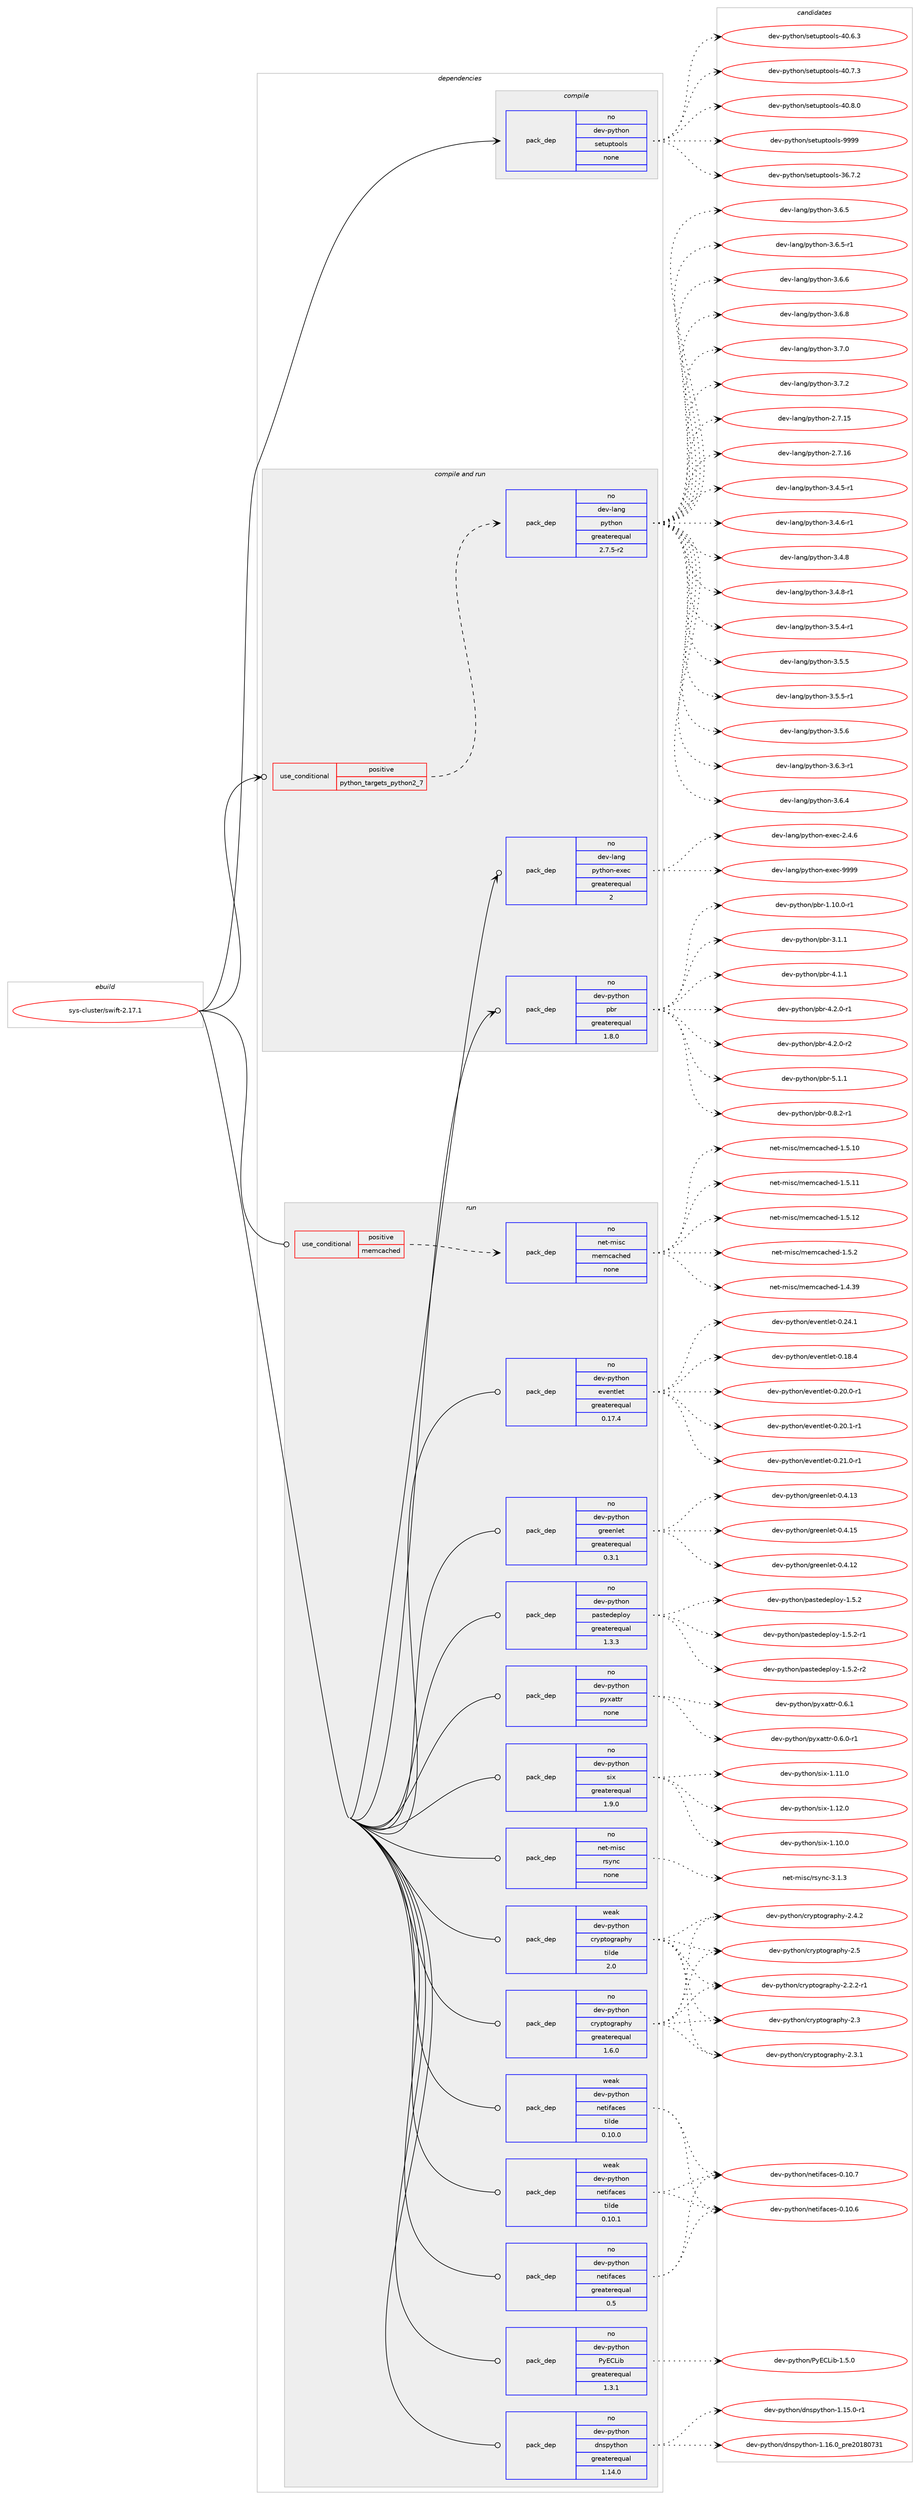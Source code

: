 digraph prolog {

# *************
# Graph options
# *************

newrank=true;
concentrate=true;
compound=true;
graph [rankdir=LR,fontname=Helvetica,fontsize=10,ranksep=1.5];#, ranksep=2.5, nodesep=0.2];
edge  [arrowhead=vee];
node  [fontname=Helvetica,fontsize=10];

# **********
# The ebuild
# **********

subgraph cluster_leftcol {
color=gray;
rank=same;
label=<<i>ebuild</i>>;
id [label="sys-cluster/swift-2.17.1", color=red, width=4, href="../sys-cluster/swift-2.17.1.svg"];
}

# ****************
# The dependencies
# ****************

subgraph cluster_midcol {
color=gray;
label=<<i>dependencies</i>>;
subgraph cluster_compile {
fillcolor="#eeeeee";
style=filled;
label=<<i>compile</i>>;
subgraph pack1238410 {
dependency1725906 [label=<<TABLE BORDER="0" CELLBORDER="1" CELLSPACING="0" CELLPADDING="4" WIDTH="220"><TR><TD ROWSPAN="6" CELLPADDING="30">pack_dep</TD></TR><TR><TD WIDTH="110">no</TD></TR><TR><TD>dev-python</TD></TR><TR><TD>setuptools</TD></TR><TR><TD>none</TD></TR><TR><TD></TD></TR></TABLE>>, shape=none, color=blue];
}
id:e -> dependency1725906:w [weight=20,style="solid",arrowhead="vee"];
}
subgraph cluster_compileandrun {
fillcolor="#eeeeee";
style=filled;
label=<<i>compile and run</i>>;
subgraph cond459217 {
dependency1725907 [label=<<TABLE BORDER="0" CELLBORDER="1" CELLSPACING="0" CELLPADDING="4"><TR><TD ROWSPAN="3" CELLPADDING="10">use_conditional</TD></TR><TR><TD>positive</TD></TR><TR><TD>python_targets_python2_7</TD></TR></TABLE>>, shape=none, color=red];
subgraph pack1238411 {
dependency1725908 [label=<<TABLE BORDER="0" CELLBORDER="1" CELLSPACING="0" CELLPADDING="4" WIDTH="220"><TR><TD ROWSPAN="6" CELLPADDING="30">pack_dep</TD></TR><TR><TD WIDTH="110">no</TD></TR><TR><TD>dev-lang</TD></TR><TR><TD>python</TD></TR><TR><TD>greaterequal</TD></TR><TR><TD>2.7.5-r2</TD></TR></TABLE>>, shape=none, color=blue];
}
dependency1725907:e -> dependency1725908:w [weight=20,style="dashed",arrowhead="vee"];
}
id:e -> dependency1725907:w [weight=20,style="solid",arrowhead="odotvee"];
subgraph pack1238412 {
dependency1725909 [label=<<TABLE BORDER="0" CELLBORDER="1" CELLSPACING="0" CELLPADDING="4" WIDTH="220"><TR><TD ROWSPAN="6" CELLPADDING="30">pack_dep</TD></TR><TR><TD WIDTH="110">no</TD></TR><TR><TD>dev-lang</TD></TR><TR><TD>python-exec</TD></TR><TR><TD>greaterequal</TD></TR><TR><TD>2</TD></TR></TABLE>>, shape=none, color=blue];
}
id:e -> dependency1725909:w [weight=20,style="solid",arrowhead="odotvee"];
subgraph pack1238413 {
dependency1725910 [label=<<TABLE BORDER="0" CELLBORDER="1" CELLSPACING="0" CELLPADDING="4" WIDTH="220"><TR><TD ROWSPAN="6" CELLPADDING="30">pack_dep</TD></TR><TR><TD WIDTH="110">no</TD></TR><TR><TD>dev-python</TD></TR><TR><TD>pbr</TD></TR><TR><TD>greaterequal</TD></TR><TR><TD>1.8.0</TD></TR></TABLE>>, shape=none, color=blue];
}
id:e -> dependency1725910:w [weight=20,style="solid",arrowhead="odotvee"];
}
subgraph cluster_run {
fillcolor="#eeeeee";
style=filled;
label=<<i>run</i>>;
subgraph cond459218 {
dependency1725911 [label=<<TABLE BORDER="0" CELLBORDER="1" CELLSPACING="0" CELLPADDING="4"><TR><TD ROWSPAN="3" CELLPADDING="10">use_conditional</TD></TR><TR><TD>positive</TD></TR><TR><TD>memcached</TD></TR></TABLE>>, shape=none, color=red];
subgraph pack1238414 {
dependency1725912 [label=<<TABLE BORDER="0" CELLBORDER="1" CELLSPACING="0" CELLPADDING="4" WIDTH="220"><TR><TD ROWSPAN="6" CELLPADDING="30">pack_dep</TD></TR><TR><TD WIDTH="110">no</TD></TR><TR><TD>net-misc</TD></TR><TR><TD>memcached</TD></TR><TR><TD>none</TD></TR><TR><TD></TD></TR></TABLE>>, shape=none, color=blue];
}
dependency1725911:e -> dependency1725912:w [weight=20,style="dashed",arrowhead="vee"];
}
id:e -> dependency1725911:w [weight=20,style="solid",arrowhead="odot"];
subgraph pack1238415 {
dependency1725913 [label=<<TABLE BORDER="0" CELLBORDER="1" CELLSPACING="0" CELLPADDING="4" WIDTH="220"><TR><TD ROWSPAN="6" CELLPADDING="30">pack_dep</TD></TR><TR><TD WIDTH="110">no</TD></TR><TR><TD>dev-python</TD></TR><TR><TD>PyECLib</TD></TR><TR><TD>greaterequal</TD></TR><TR><TD>1.3.1</TD></TR></TABLE>>, shape=none, color=blue];
}
id:e -> dependency1725913:w [weight=20,style="solid",arrowhead="odot"];
subgraph pack1238416 {
dependency1725914 [label=<<TABLE BORDER="0" CELLBORDER="1" CELLSPACING="0" CELLPADDING="4" WIDTH="220"><TR><TD ROWSPAN="6" CELLPADDING="30">pack_dep</TD></TR><TR><TD WIDTH="110">no</TD></TR><TR><TD>dev-python</TD></TR><TR><TD>cryptography</TD></TR><TR><TD>greaterequal</TD></TR><TR><TD>1.6.0</TD></TR></TABLE>>, shape=none, color=blue];
}
id:e -> dependency1725914:w [weight=20,style="solid",arrowhead="odot"];
subgraph pack1238417 {
dependency1725915 [label=<<TABLE BORDER="0" CELLBORDER="1" CELLSPACING="0" CELLPADDING="4" WIDTH="220"><TR><TD ROWSPAN="6" CELLPADDING="30">pack_dep</TD></TR><TR><TD WIDTH="110">no</TD></TR><TR><TD>dev-python</TD></TR><TR><TD>dnspython</TD></TR><TR><TD>greaterequal</TD></TR><TR><TD>1.14.0</TD></TR></TABLE>>, shape=none, color=blue];
}
id:e -> dependency1725915:w [weight=20,style="solid",arrowhead="odot"];
subgraph pack1238418 {
dependency1725916 [label=<<TABLE BORDER="0" CELLBORDER="1" CELLSPACING="0" CELLPADDING="4" WIDTH="220"><TR><TD ROWSPAN="6" CELLPADDING="30">pack_dep</TD></TR><TR><TD WIDTH="110">no</TD></TR><TR><TD>dev-python</TD></TR><TR><TD>eventlet</TD></TR><TR><TD>greaterequal</TD></TR><TR><TD>0.17.4</TD></TR></TABLE>>, shape=none, color=blue];
}
id:e -> dependency1725916:w [weight=20,style="solid",arrowhead="odot"];
subgraph pack1238419 {
dependency1725917 [label=<<TABLE BORDER="0" CELLBORDER="1" CELLSPACING="0" CELLPADDING="4" WIDTH="220"><TR><TD ROWSPAN="6" CELLPADDING="30">pack_dep</TD></TR><TR><TD WIDTH="110">no</TD></TR><TR><TD>dev-python</TD></TR><TR><TD>greenlet</TD></TR><TR><TD>greaterequal</TD></TR><TR><TD>0.3.1</TD></TR></TABLE>>, shape=none, color=blue];
}
id:e -> dependency1725917:w [weight=20,style="solid",arrowhead="odot"];
subgraph pack1238420 {
dependency1725918 [label=<<TABLE BORDER="0" CELLBORDER="1" CELLSPACING="0" CELLPADDING="4" WIDTH="220"><TR><TD ROWSPAN="6" CELLPADDING="30">pack_dep</TD></TR><TR><TD WIDTH="110">no</TD></TR><TR><TD>dev-python</TD></TR><TR><TD>netifaces</TD></TR><TR><TD>greaterequal</TD></TR><TR><TD>0.5</TD></TR></TABLE>>, shape=none, color=blue];
}
id:e -> dependency1725918:w [weight=20,style="solid",arrowhead="odot"];
subgraph pack1238421 {
dependency1725919 [label=<<TABLE BORDER="0" CELLBORDER="1" CELLSPACING="0" CELLPADDING="4" WIDTH="220"><TR><TD ROWSPAN="6" CELLPADDING="30">pack_dep</TD></TR><TR><TD WIDTH="110">no</TD></TR><TR><TD>dev-python</TD></TR><TR><TD>pastedeploy</TD></TR><TR><TD>greaterequal</TD></TR><TR><TD>1.3.3</TD></TR></TABLE>>, shape=none, color=blue];
}
id:e -> dependency1725919:w [weight=20,style="solid",arrowhead="odot"];
subgraph pack1238422 {
dependency1725920 [label=<<TABLE BORDER="0" CELLBORDER="1" CELLSPACING="0" CELLPADDING="4" WIDTH="220"><TR><TD ROWSPAN="6" CELLPADDING="30">pack_dep</TD></TR><TR><TD WIDTH="110">no</TD></TR><TR><TD>dev-python</TD></TR><TR><TD>pyxattr</TD></TR><TR><TD>none</TD></TR><TR><TD></TD></TR></TABLE>>, shape=none, color=blue];
}
id:e -> dependency1725920:w [weight=20,style="solid",arrowhead="odot"];
subgraph pack1238423 {
dependency1725921 [label=<<TABLE BORDER="0" CELLBORDER="1" CELLSPACING="0" CELLPADDING="4" WIDTH="220"><TR><TD ROWSPAN="6" CELLPADDING="30">pack_dep</TD></TR><TR><TD WIDTH="110">no</TD></TR><TR><TD>dev-python</TD></TR><TR><TD>six</TD></TR><TR><TD>greaterequal</TD></TR><TR><TD>1.9.0</TD></TR></TABLE>>, shape=none, color=blue];
}
id:e -> dependency1725921:w [weight=20,style="solid",arrowhead="odot"];
subgraph pack1238424 {
dependency1725922 [label=<<TABLE BORDER="0" CELLBORDER="1" CELLSPACING="0" CELLPADDING="4" WIDTH="220"><TR><TD ROWSPAN="6" CELLPADDING="30">pack_dep</TD></TR><TR><TD WIDTH="110">no</TD></TR><TR><TD>net-misc</TD></TR><TR><TD>rsync</TD></TR><TR><TD>none</TD></TR><TR><TD></TD></TR></TABLE>>, shape=none, color=blue];
}
id:e -> dependency1725922:w [weight=20,style="solid",arrowhead="odot"];
subgraph pack1238425 {
dependency1725923 [label=<<TABLE BORDER="0" CELLBORDER="1" CELLSPACING="0" CELLPADDING="4" WIDTH="220"><TR><TD ROWSPAN="6" CELLPADDING="30">pack_dep</TD></TR><TR><TD WIDTH="110">weak</TD></TR><TR><TD>dev-python</TD></TR><TR><TD>cryptography</TD></TR><TR><TD>tilde</TD></TR><TR><TD>2.0</TD></TR></TABLE>>, shape=none, color=blue];
}
id:e -> dependency1725923:w [weight=20,style="solid",arrowhead="odot"];
subgraph pack1238426 {
dependency1725924 [label=<<TABLE BORDER="0" CELLBORDER="1" CELLSPACING="0" CELLPADDING="4" WIDTH="220"><TR><TD ROWSPAN="6" CELLPADDING="30">pack_dep</TD></TR><TR><TD WIDTH="110">weak</TD></TR><TR><TD>dev-python</TD></TR><TR><TD>netifaces</TD></TR><TR><TD>tilde</TD></TR><TR><TD>0.10.0</TD></TR></TABLE>>, shape=none, color=blue];
}
id:e -> dependency1725924:w [weight=20,style="solid",arrowhead="odot"];
subgraph pack1238427 {
dependency1725925 [label=<<TABLE BORDER="0" CELLBORDER="1" CELLSPACING="0" CELLPADDING="4" WIDTH="220"><TR><TD ROWSPAN="6" CELLPADDING="30">pack_dep</TD></TR><TR><TD WIDTH="110">weak</TD></TR><TR><TD>dev-python</TD></TR><TR><TD>netifaces</TD></TR><TR><TD>tilde</TD></TR><TR><TD>0.10.1</TD></TR></TABLE>>, shape=none, color=blue];
}
id:e -> dependency1725925:w [weight=20,style="solid",arrowhead="odot"];
}
}

# **************
# The candidates
# **************

subgraph cluster_choices {
rank=same;
color=gray;
label=<<i>candidates</i>>;

subgraph choice1238410 {
color=black;
nodesep=1;
choice100101118451121211161041111104711510111611711211611111110811545515446554650 [label="dev-python/setuptools-36.7.2", color=red, width=4,href="../dev-python/setuptools-36.7.2.svg"];
choice100101118451121211161041111104711510111611711211611111110811545524846544651 [label="dev-python/setuptools-40.6.3", color=red, width=4,href="../dev-python/setuptools-40.6.3.svg"];
choice100101118451121211161041111104711510111611711211611111110811545524846554651 [label="dev-python/setuptools-40.7.3", color=red, width=4,href="../dev-python/setuptools-40.7.3.svg"];
choice100101118451121211161041111104711510111611711211611111110811545524846564648 [label="dev-python/setuptools-40.8.0", color=red, width=4,href="../dev-python/setuptools-40.8.0.svg"];
choice10010111845112121116104111110471151011161171121161111111081154557575757 [label="dev-python/setuptools-9999", color=red, width=4,href="../dev-python/setuptools-9999.svg"];
dependency1725906:e -> choice100101118451121211161041111104711510111611711211611111110811545515446554650:w [style=dotted,weight="100"];
dependency1725906:e -> choice100101118451121211161041111104711510111611711211611111110811545524846544651:w [style=dotted,weight="100"];
dependency1725906:e -> choice100101118451121211161041111104711510111611711211611111110811545524846554651:w [style=dotted,weight="100"];
dependency1725906:e -> choice100101118451121211161041111104711510111611711211611111110811545524846564648:w [style=dotted,weight="100"];
dependency1725906:e -> choice10010111845112121116104111110471151011161171121161111111081154557575757:w [style=dotted,weight="100"];
}
subgraph choice1238411 {
color=black;
nodesep=1;
choice10010111845108971101034711212111610411111045504655464953 [label="dev-lang/python-2.7.15", color=red, width=4,href="../dev-lang/python-2.7.15.svg"];
choice10010111845108971101034711212111610411111045504655464954 [label="dev-lang/python-2.7.16", color=red, width=4,href="../dev-lang/python-2.7.16.svg"];
choice1001011184510897110103471121211161041111104551465246534511449 [label="dev-lang/python-3.4.5-r1", color=red, width=4,href="../dev-lang/python-3.4.5-r1.svg"];
choice1001011184510897110103471121211161041111104551465246544511449 [label="dev-lang/python-3.4.6-r1", color=red, width=4,href="../dev-lang/python-3.4.6-r1.svg"];
choice100101118451089711010347112121116104111110455146524656 [label="dev-lang/python-3.4.8", color=red, width=4,href="../dev-lang/python-3.4.8.svg"];
choice1001011184510897110103471121211161041111104551465246564511449 [label="dev-lang/python-3.4.8-r1", color=red, width=4,href="../dev-lang/python-3.4.8-r1.svg"];
choice1001011184510897110103471121211161041111104551465346524511449 [label="dev-lang/python-3.5.4-r1", color=red, width=4,href="../dev-lang/python-3.5.4-r1.svg"];
choice100101118451089711010347112121116104111110455146534653 [label="dev-lang/python-3.5.5", color=red, width=4,href="../dev-lang/python-3.5.5.svg"];
choice1001011184510897110103471121211161041111104551465346534511449 [label="dev-lang/python-3.5.5-r1", color=red, width=4,href="../dev-lang/python-3.5.5-r1.svg"];
choice100101118451089711010347112121116104111110455146534654 [label="dev-lang/python-3.5.6", color=red, width=4,href="../dev-lang/python-3.5.6.svg"];
choice1001011184510897110103471121211161041111104551465446514511449 [label="dev-lang/python-3.6.3-r1", color=red, width=4,href="../dev-lang/python-3.6.3-r1.svg"];
choice100101118451089711010347112121116104111110455146544652 [label="dev-lang/python-3.6.4", color=red, width=4,href="../dev-lang/python-3.6.4.svg"];
choice100101118451089711010347112121116104111110455146544653 [label="dev-lang/python-3.6.5", color=red, width=4,href="../dev-lang/python-3.6.5.svg"];
choice1001011184510897110103471121211161041111104551465446534511449 [label="dev-lang/python-3.6.5-r1", color=red, width=4,href="../dev-lang/python-3.6.5-r1.svg"];
choice100101118451089711010347112121116104111110455146544654 [label="dev-lang/python-3.6.6", color=red, width=4,href="../dev-lang/python-3.6.6.svg"];
choice100101118451089711010347112121116104111110455146544656 [label="dev-lang/python-3.6.8", color=red, width=4,href="../dev-lang/python-3.6.8.svg"];
choice100101118451089711010347112121116104111110455146554648 [label="dev-lang/python-3.7.0", color=red, width=4,href="../dev-lang/python-3.7.0.svg"];
choice100101118451089711010347112121116104111110455146554650 [label="dev-lang/python-3.7.2", color=red, width=4,href="../dev-lang/python-3.7.2.svg"];
dependency1725908:e -> choice10010111845108971101034711212111610411111045504655464953:w [style=dotted,weight="100"];
dependency1725908:e -> choice10010111845108971101034711212111610411111045504655464954:w [style=dotted,weight="100"];
dependency1725908:e -> choice1001011184510897110103471121211161041111104551465246534511449:w [style=dotted,weight="100"];
dependency1725908:e -> choice1001011184510897110103471121211161041111104551465246544511449:w [style=dotted,weight="100"];
dependency1725908:e -> choice100101118451089711010347112121116104111110455146524656:w [style=dotted,weight="100"];
dependency1725908:e -> choice1001011184510897110103471121211161041111104551465246564511449:w [style=dotted,weight="100"];
dependency1725908:e -> choice1001011184510897110103471121211161041111104551465346524511449:w [style=dotted,weight="100"];
dependency1725908:e -> choice100101118451089711010347112121116104111110455146534653:w [style=dotted,weight="100"];
dependency1725908:e -> choice1001011184510897110103471121211161041111104551465346534511449:w [style=dotted,weight="100"];
dependency1725908:e -> choice100101118451089711010347112121116104111110455146534654:w [style=dotted,weight="100"];
dependency1725908:e -> choice1001011184510897110103471121211161041111104551465446514511449:w [style=dotted,weight="100"];
dependency1725908:e -> choice100101118451089711010347112121116104111110455146544652:w [style=dotted,weight="100"];
dependency1725908:e -> choice100101118451089711010347112121116104111110455146544653:w [style=dotted,weight="100"];
dependency1725908:e -> choice1001011184510897110103471121211161041111104551465446534511449:w [style=dotted,weight="100"];
dependency1725908:e -> choice100101118451089711010347112121116104111110455146544654:w [style=dotted,weight="100"];
dependency1725908:e -> choice100101118451089711010347112121116104111110455146544656:w [style=dotted,weight="100"];
dependency1725908:e -> choice100101118451089711010347112121116104111110455146554648:w [style=dotted,weight="100"];
dependency1725908:e -> choice100101118451089711010347112121116104111110455146554650:w [style=dotted,weight="100"];
}
subgraph choice1238412 {
color=black;
nodesep=1;
choice1001011184510897110103471121211161041111104510112010199455046524654 [label="dev-lang/python-exec-2.4.6", color=red, width=4,href="../dev-lang/python-exec-2.4.6.svg"];
choice10010111845108971101034711212111610411111045101120101994557575757 [label="dev-lang/python-exec-9999", color=red, width=4,href="../dev-lang/python-exec-9999.svg"];
dependency1725909:e -> choice1001011184510897110103471121211161041111104510112010199455046524654:w [style=dotted,weight="100"];
dependency1725909:e -> choice10010111845108971101034711212111610411111045101120101994557575757:w [style=dotted,weight="100"];
}
subgraph choice1238413 {
color=black;
nodesep=1;
choice1001011184511212111610411111047112981144548465646504511449 [label="dev-python/pbr-0.8.2-r1", color=red, width=4,href="../dev-python/pbr-0.8.2-r1.svg"];
choice100101118451121211161041111104711298114454946494846484511449 [label="dev-python/pbr-1.10.0-r1", color=red, width=4,href="../dev-python/pbr-1.10.0-r1.svg"];
choice100101118451121211161041111104711298114455146494649 [label="dev-python/pbr-3.1.1", color=red, width=4,href="../dev-python/pbr-3.1.1.svg"];
choice100101118451121211161041111104711298114455246494649 [label="dev-python/pbr-4.1.1", color=red, width=4,href="../dev-python/pbr-4.1.1.svg"];
choice1001011184511212111610411111047112981144552465046484511449 [label="dev-python/pbr-4.2.0-r1", color=red, width=4,href="../dev-python/pbr-4.2.0-r1.svg"];
choice1001011184511212111610411111047112981144552465046484511450 [label="dev-python/pbr-4.2.0-r2", color=red, width=4,href="../dev-python/pbr-4.2.0-r2.svg"];
choice100101118451121211161041111104711298114455346494649 [label="dev-python/pbr-5.1.1", color=red, width=4,href="../dev-python/pbr-5.1.1.svg"];
dependency1725910:e -> choice1001011184511212111610411111047112981144548465646504511449:w [style=dotted,weight="100"];
dependency1725910:e -> choice100101118451121211161041111104711298114454946494846484511449:w [style=dotted,weight="100"];
dependency1725910:e -> choice100101118451121211161041111104711298114455146494649:w [style=dotted,weight="100"];
dependency1725910:e -> choice100101118451121211161041111104711298114455246494649:w [style=dotted,weight="100"];
dependency1725910:e -> choice1001011184511212111610411111047112981144552465046484511449:w [style=dotted,weight="100"];
dependency1725910:e -> choice1001011184511212111610411111047112981144552465046484511450:w [style=dotted,weight="100"];
dependency1725910:e -> choice100101118451121211161041111104711298114455346494649:w [style=dotted,weight="100"];
}
subgraph choice1238414 {
color=black;
nodesep=1;
choice11010111645109105115994710910110999979910410110045494652465157 [label="net-misc/memcached-1.4.39", color=red, width=4,href="../net-misc/memcached-1.4.39.svg"];
choice11010111645109105115994710910110999979910410110045494653464948 [label="net-misc/memcached-1.5.10", color=red, width=4,href="../net-misc/memcached-1.5.10.svg"];
choice11010111645109105115994710910110999979910410110045494653464949 [label="net-misc/memcached-1.5.11", color=red, width=4,href="../net-misc/memcached-1.5.11.svg"];
choice11010111645109105115994710910110999979910410110045494653464950 [label="net-misc/memcached-1.5.12", color=red, width=4,href="../net-misc/memcached-1.5.12.svg"];
choice110101116451091051159947109101109999799104101100454946534650 [label="net-misc/memcached-1.5.2", color=red, width=4,href="../net-misc/memcached-1.5.2.svg"];
dependency1725912:e -> choice11010111645109105115994710910110999979910410110045494652465157:w [style=dotted,weight="100"];
dependency1725912:e -> choice11010111645109105115994710910110999979910410110045494653464948:w [style=dotted,weight="100"];
dependency1725912:e -> choice11010111645109105115994710910110999979910410110045494653464949:w [style=dotted,weight="100"];
dependency1725912:e -> choice11010111645109105115994710910110999979910410110045494653464950:w [style=dotted,weight="100"];
dependency1725912:e -> choice110101116451091051159947109101109999799104101100454946534650:w [style=dotted,weight="100"];
}
subgraph choice1238415 {
color=black;
nodesep=1;
choice10010111845112121116104111110478012169677610598454946534648 [label="dev-python/PyECLib-1.5.0", color=red, width=4,href="../dev-python/PyECLib-1.5.0.svg"];
dependency1725913:e -> choice10010111845112121116104111110478012169677610598454946534648:w [style=dotted,weight="100"];
}
subgraph choice1238416 {
color=black;
nodesep=1;
choice100101118451121211161041111104799114121112116111103114971121041214550465046504511449 [label="dev-python/cryptography-2.2.2-r1", color=red, width=4,href="../dev-python/cryptography-2.2.2-r1.svg"];
choice1001011184511212111610411111047991141211121161111031149711210412145504651 [label="dev-python/cryptography-2.3", color=red, width=4,href="../dev-python/cryptography-2.3.svg"];
choice10010111845112121116104111110479911412111211611110311497112104121455046514649 [label="dev-python/cryptography-2.3.1", color=red, width=4,href="../dev-python/cryptography-2.3.1.svg"];
choice10010111845112121116104111110479911412111211611110311497112104121455046524650 [label="dev-python/cryptography-2.4.2", color=red, width=4,href="../dev-python/cryptography-2.4.2.svg"];
choice1001011184511212111610411111047991141211121161111031149711210412145504653 [label="dev-python/cryptography-2.5", color=red, width=4,href="../dev-python/cryptography-2.5.svg"];
dependency1725914:e -> choice100101118451121211161041111104799114121112116111103114971121041214550465046504511449:w [style=dotted,weight="100"];
dependency1725914:e -> choice1001011184511212111610411111047991141211121161111031149711210412145504651:w [style=dotted,weight="100"];
dependency1725914:e -> choice10010111845112121116104111110479911412111211611110311497112104121455046514649:w [style=dotted,weight="100"];
dependency1725914:e -> choice10010111845112121116104111110479911412111211611110311497112104121455046524650:w [style=dotted,weight="100"];
dependency1725914:e -> choice1001011184511212111610411111047991141211121161111031149711210412145504653:w [style=dotted,weight="100"];
}
subgraph choice1238417 {
color=black;
nodesep=1;
choice1001011184511212111610411111047100110115112121116104111110454946495346484511449 [label="dev-python/dnspython-1.15.0-r1", color=red, width=4,href="../dev-python/dnspython-1.15.0-r1.svg"];
choice100101118451121211161041111104710011011511212111610411111045494649544648951121141015048495648555149 [label="dev-python/dnspython-1.16.0_pre20180731", color=red, width=4,href="../dev-python/dnspython-1.16.0_pre20180731.svg"];
dependency1725915:e -> choice1001011184511212111610411111047100110115112121116104111110454946495346484511449:w [style=dotted,weight="100"];
dependency1725915:e -> choice100101118451121211161041111104710011011511212111610411111045494649544648951121141015048495648555149:w [style=dotted,weight="100"];
}
subgraph choice1238418 {
color=black;
nodesep=1;
choice100101118451121211161041111104710111810111011610810111645484649564652 [label="dev-python/eventlet-0.18.4", color=red, width=4,href="../dev-python/eventlet-0.18.4.svg"];
choice1001011184511212111610411111047101118101110116108101116454846504846484511449 [label="dev-python/eventlet-0.20.0-r1", color=red, width=4,href="../dev-python/eventlet-0.20.0-r1.svg"];
choice1001011184511212111610411111047101118101110116108101116454846504846494511449 [label="dev-python/eventlet-0.20.1-r1", color=red, width=4,href="../dev-python/eventlet-0.20.1-r1.svg"];
choice1001011184511212111610411111047101118101110116108101116454846504946484511449 [label="dev-python/eventlet-0.21.0-r1", color=red, width=4,href="../dev-python/eventlet-0.21.0-r1.svg"];
choice100101118451121211161041111104710111810111011610810111645484650524649 [label="dev-python/eventlet-0.24.1", color=red, width=4,href="../dev-python/eventlet-0.24.1.svg"];
dependency1725916:e -> choice100101118451121211161041111104710111810111011610810111645484649564652:w [style=dotted,weight="100"];
dependency1725916:e -> choice1001011184511212111610411111047101118101110116108101116454846504846484511449:w [style=dotted,weight="100"];
dependency1725916:e -> choice1001011184511212111610411111047101118101110116108101116454846504846494511449:w [style=dotted,weight="100"];
dependency1725916:e -> choice1001011184511212111610411111047101118101110116108101116454846504946484511449:w [style=dotted,weight="100"];
dependency1725916:e -> choice100101118451121211161041111104710111810111011610810111645484650524649:w [style=dotted,weight="100"];
}
subgraph choice1238419 {
color=black;
nodesep=1;
choice100101118451121211161041111104710311410110111010810111645484652464950 [label="dev-python/greenlet-0.4.12", color=red, width=4,href="../dev-python/greenlet-0.4.12.svg"];
choice100101118451121211161041111104710311410110111010810111645484652464951 [label="dev-python/greenlet-0.4.13", color=red, width=4,href="../dev-python/greenlet-0.4.13.svg"];
choice100101118451121211161041111104710311410110111010810111645484652464953 [label="dev-python/greenlet-0.4.15", color=red, width=4,href="../dev-python/greenlet-0.4.15.svg"];
dependency1725917:e -> choice100101118451121211161041111104710311410110111010810111645484652464950:w [style=dotted,weight="100"];
dependency1725917:e -> choice100101118451121211161041111104710311410110111010810111645484652464951:w [style=dotted,weight="100"];
dependency1725917:e -> choice100101118451121211161041111104710311410110111010810111645484652464953:w [style=dotted,weight="100"];
}
subgraph choice1238420 {
color=black;
nodesep=1;
choice1001011184511212111610411111047110101116105102979910111545484649484654 [label="dev-python/netifaces-0.10.6", color=red, width=4,href="../dev-python/netifaces-0.10.6.svg"];
choice1001011184511212111610411111047110101116105102979910111545484649484655 [label="dev-python/netifaces-0.10.7", color=red, width=4,href="../dev-python/netifaces-0.10.7.svg"];
dependency1725918:e -> choice1001011184511212111610411111047110101116105102979910111545484649484654:w [style=dotted,weight="100"];
dependency1725918:e -> choice1001011184511212111610411111047110101116105102979910111545484649484655:w [style=dotted,weight="100"];
}
subgraph choice1238421 {
color=black;
nodesep=1;
choice100101118451121211161041111104711297115116101100101112108111121454946534650 [label="dev-python/pastedeploy-1.5.2", color=red, width=4,href="../dev-python/pastedeploy-1.5.2.svg"];
choice1001011184511212111610411111047112971151161011001011121081111214549465346504511449 [label="dev-python/pastedeploy-1.5.2-r1", color=red, width=4,href="../dev-python/pastedeploy-1.5.2-r1.svg"];
choice1001011184511212111610411111047112971151161011001011121081111214549465346504511450 [label="dev-python/pastedeploy-1.5.2-r2", color=red, width=4,href="../dev-python/pastedeploy-1.5.2-r2.svg"];
dependency1725919:e -> choice100101118451121211161041111104711297115116101100101112108111121454946534650:w [style=dotted,weight="100"];
dependency1725919:e -> choice1001011184511212111610411111047112971151161011001011121081111214549465346504511449:w [style=dotted,weight="100"];
dependency1725919:e -> choice1001011184511212111610411111047112971151161011001011121081111214549465346504511450:w [style=dotted,weight="100"];
}
subgraph choice1238422 {
color=black;
nodesep=1;
choice1001011184511212111610411111047112121120971161161144548465446484511449 [label="dev-python/pyxattr-0.6.0-r1", color=red, width=4,href="../dev-python/pyxattr-0.6.0-r1.svg"];
choice100101118451121211161041111104711212112097116116114454846544649 [label="dev-python/pyxattr-0.6.1", color=red, width=4,href="../dev-python/pyxattr-0.6.1.svg"];
dependency1725920:e -> choice1001011184511212111610411111047112121120971161161144548465446484511449:w [style=dotted,weight="100"];
dependency1725920:e -> choice100101118451121211161041111104711212112097116116114454846544649:w [style=dotted,weight="100"];
}
subgraph choice1238423 {
color=black;
nodesep=1;
choice100101118451121211161041111104711510512045494649484648 [label="dev-python/six-1.10.0", color=red, width=4,href="../dev-python/six-1.10.0.svg"];
choice100101118451121211161041111104711510512045494649494648 [label="dev-python/six-1.11.0", color=red, width=4,href="../dev-python/six-1.11.0.svg"];
choice100101118451121211161041111104711510512045494649504648 [label="dev-python/six-1.12.0", color=red, width=4,href="../dev-python/six-1.12.0.svg"];
dependency1725921:e -> choice100101118451121211161041111104711510512045494649484648:w [style=dotted,weight="100"];
dependency1725921:e -> choice100101118451121211161041111104711510512045494649494648:w [style=dotted,weight="100"];
dependency1725921:e -> choice100101118451121211161041111104711510512045494649504648:w [style=dotted,weight="100"];
}
subgraph choice1238424 {
color=black;
nodesep=1;
choice11010111645109105115994711411512111099455146494651 [label="net-misc/rsync-3.1.3", color=red, width=4,href="../net-misc/rsync-3.1.3.svg"];
dependency1725922:e -> choice11010111645109105115994711411512111099455146494651:w [style=dotted,weight="100"];
}
subgraph choice1238425 {
color=black;
nodesep=1;
choice100101118451121211161041111104799114121112116111103114971121041214550465046504511449 [label="dev-python/cryptography-2.2.2-r1", color=red, width=4,href="../dev-python/cryptography-2.2.2-r1.svg"];
choice1001011184511212111610411111047991141211121161111031149711210412145504651 [label="dev-python/cryptography-2.3", color=red, width=4,href="../dev-python/cryptography-2.3.svg"];
choice10010111845112121116104111110479911412111211611110311497112104121455046514649 [label="dev-python/cryptography-2.3.1", color=red, width=4,href="../dev-python/cryptography-2.3.1.svg"];
choice10010111845112121116104111110479911412111211611110311497112104121455046524650 [label="dev-python/cryptography-2.4.2", color=red, width=4,href="../dev-python/cryptography-2.4.2.svg"];
choice1001011184511212111610411111047991141211121161111031149711210412145504653 [label="dev-python/cryptography-2.5", color=red, width=4,href="../dev-python/cryptography-2.5.svg"];
dependency1725923:e -> choice100101118451121211161041111104799114121112116111103114971121041214550465046504511449:w [style=dotted,weight="100"];
dependency1725923:e -> choice1001011184511212111610411111047991141211121161111031149711210412145504651:w [style=dotted,weight="100"];
dependency1725923:e -> choice10010111845112121116104111110479911412111211611110311497112104121455046514649:w [style=dotted,weight="100"];
dependency1725923:e -> choice10010111845112121116104111110479911412111211611110311497112104121455046524650:w [style=dotted,weight="100"];
dependency1725923:e -> choice1001011184511212111610411111047991141211121161111031149711210412145504653:w [style=dotted,weight="100"];
}
subgraph choice1238426 {
color=black;
nodesep=1;
choice1001011184511212111610411111047110101116105102979910111545484649484654 [label="dev-python/netifaces-0.10.6", color=red, width=4,href="../dev-python/netifaces-0.10.6.svg"];
choice1001011184511212111610411111047110101116105102979910111545484649484655 [label="dev-python/netifaces-0.10.7", color=red, width=4,href="../dev-python/netifaces-0.10.7.svg"];
dependency1725924:e -> choice1001011184511212111610411111047110101116105102979910111545484649484654:w [style=dotted,weight="100"];
dependency1725924:e -> choice1001011184511212111610411111047110101116105102979910111545484649484655:w [style=dotted,weight="100"];
}
subgraph choice1238427 {
color=black;
nodesep=1;
choice1001011184511212111610411111047110101116105102979910111545484649484654 [label="dev-python/netifaces-0.10.6", color=red, width=4,href="../dev-python/netifaces-0.10.6.svg"];
choice1001011184511212111610411111047110101116105102979910111545484649484655 [label="dev-python/netifaces-0.10.7", color=red, width=4,href="../dev-python/netifaces-0.10.7.svg"];
dependency1725925:e -> choice1001011184511212111610411111047110101116105102979910111545484649484654:w [style=dotted,weight="100"];
dependency1725925:e -> choice1001011184511212111610411111047110101116105102979910111545484649484655:w [style=dotted,weight="100"];
}
}

}
